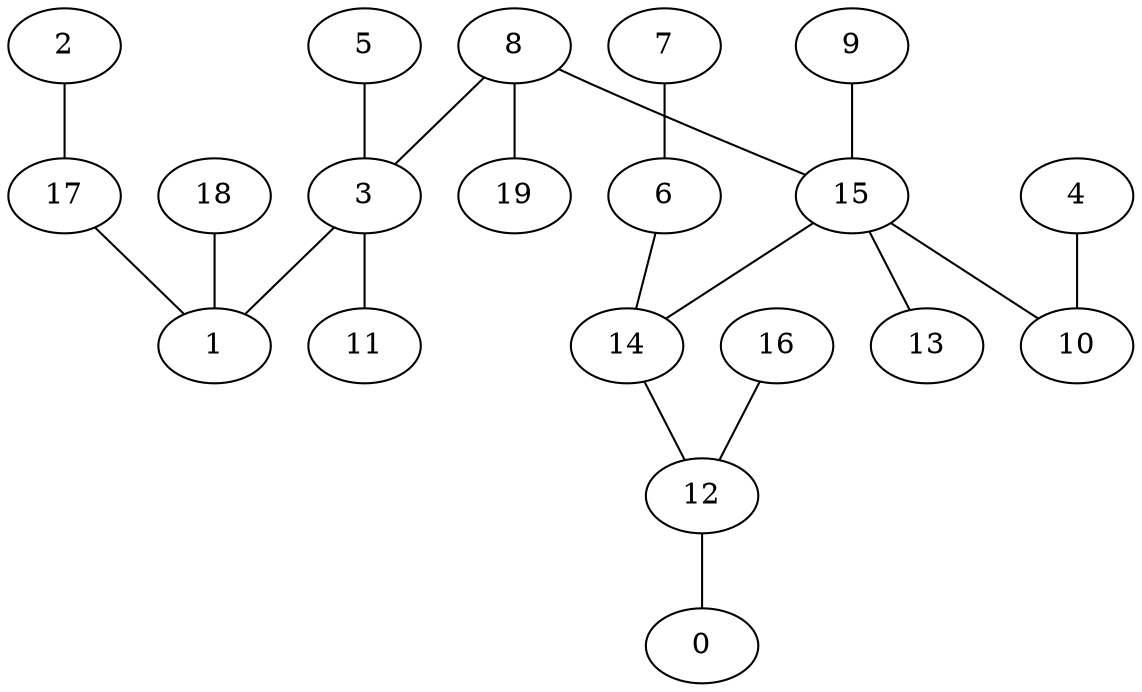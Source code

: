 digraph GG_graph {

subgraph G_graph {
edge [color = black]
"18" -> "1" [dir = none]
"2" -> "17" [dir = none]
"7" -> "6" [dir = none]
"17" -> "1" [dir = none]
"14" -> "12" [dir = none]
"4" -> "10" [dir = none]
"8" -> "19" [dir = none]
"8" -> "3" [dir = none]
"8" -> "15" [dir = none]
"12" -> "0" [dir = none]
"16" -> "12" [dir = none]
"3" -> "11" [dir = none]
"3" -> "1" [dir = none]
"5" -> "3" [dir = none]
"9" -> "15" [dir = none]
"6" -> "14" [dir = none]
"15" -> "13" [dir = none]
"15" -> "14" [dir = none]
"15" -> "10" [dir = none]
}

}

